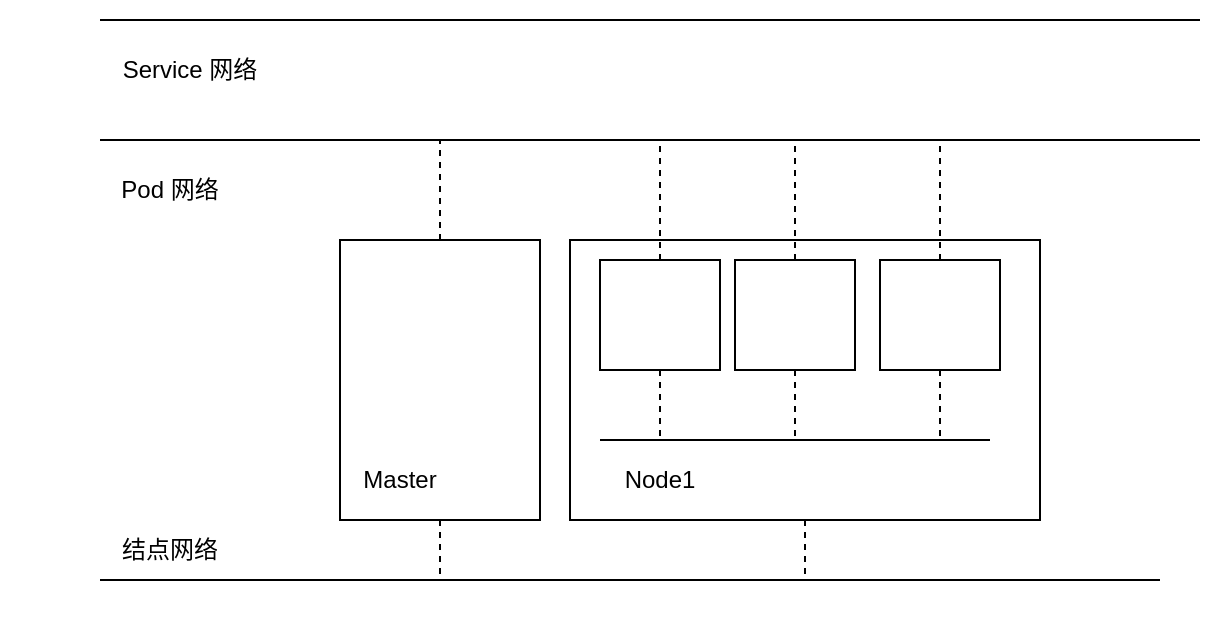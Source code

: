 <mxfile version="12.6.5" type="device"><diagram id="Hij82DcfcR7LNZ5CWWCf" name="Page-1"><mxGraphModel dx="1024" dy="592" grid="1" gridSize="10" guides="1" tooltips="1" connect="1" arrows="1" fold="1" page="1" pageScale="1" pageWidth="2339" pageHeight="3300" math="0" shadow="0"><root><mxCell id="0"/><mxCell id="1" parent="0"/><mxCell id="3hJIdfBtpz3lT32n73-v-1" value="" style="endArrow=none;html=1;" edge="1" parent="1"><mxGeometry width="50" height="50" relative="1" as="geometry"><mxPoint x="260" y="230" as="sourcePoint"/><mxPoint x="810" y="230" as="targetPoint"/></mxGeometry></mxCell><mxCell id="3hJIdfBtpz3lT32n73-v-2" value="" style="endArrow=none;html=1;" edge="1" parent="1"><mxGeometry width="50" height="50" relative="1" as="geometry"><mxPoint x="260" y="290" as="sourcePoint"/><mxPoint x="810" y="290" as="targetPoint"/></mxGeometry></mxCell><mxCell id="3hJIdfBtpz3lT32n73-v-3" value="Service 网络" style="text;html=1;strokeColor=none;fillColor=none;align=center;verticalAlign=middle;whiteSpace=wrap;rounded=0;" vertex="1" parent="1"><mxGeometry x="220" y="220" width="170" height="70" as="geometry"/></mxCell><mxCell id="3hJIdfBtpz3lT32n73-v-4" value="Pod 网络" style="text;html=1;strokeColor=none;fillColor=none;align=center;verticalAlign=middle;whiteSpace=wrap;rounded=0;" vertex="1" parent="1"><mxGeometry x="210" y="280" width="170" height="70" as="geometry"/></mxCell><mxCell id="3hJIdfBtpz3lT32n73-v-5" value="" style="endArrow=none;html=1;" edge="1" parent="1"><mxGeometry width="50" height="50" relative="1" as="geometry"><mxPoint x="260" y="510" as="sourcePoint"/><mxPoint x="790" y="510" as="targetPoint"/></mxGeometry></mxCell><mxCell id="3hJIdfBtpz3lT32n73-v-25" style="edgeStyle=orthogonalEdgeStyle;rounded=0;orthogonalLoop=1;jettySize=auto;html=1;dashed=1;endArrow=none;endFill=0;" edge="1" parent="1" source="3hJIdfBtpz3lT32n73-v-6"><mxGeometry relative="1" as="geometry"><mxPoint x="430" y="510" as="targetPoint"/></mxGeometry></mxCell><mxCell id="3hJIdfBtpz3lT32n73-v-26" style="edgeStyle=orthogonalEdgeStyle;rounded=0;orthogonalLoop=1;jettySize=auto;html=1;dashed=1;endArrow=none;endFill=0;" edge="1" parent="1" source="3hJIdfBtpz3lT32n73-v-6"><mxGeometry relative="1" as="geometry"><mxPoint x="430" y="290" as="targetPoint"/></mxGeometry></mxCell><mxCell id="3hJIdfBtpz3lT32n73-v-6" value="" style="rounded=0;whiteSpace=wrap;html=1;" vertex="1" parent="1"><mxGeometry x="380" y="340" width="100" height="140" as="geometry"/></mxCell><mxCell id="3hJIdfBtpz3lT32n73-v-20" style="edgeStyle=orthogonalEdgeStyle;rounded=0;orthogonalLoop=1;jettySize=auto;html=1;dashed=1;endArrow=none;endFill=0;" edge="1" parent="1" source="3hJIdfBtpz3lT32n73-v-7"><mxGeometry relative="1" as="geometry"><mxPoint x="612.5" y="510" as="targetPoint"/></mxGeometry></mxCell><mxCell id="3hJIdfBtpz3lT32n73-v-7" value="" style="rounded=0;whiteSpace=wrap;html=1;" vertex="1" parent="1"><mxGeometry x="495" y="340" width="235" height="140" as="geometry"/></mxCell><mxCell id="3hJIdfBtpz3lT32n73-v-12" style="edgeStyle=orthogonalEdgeStyle;rounded=0;orthogonalLoop=1;jettySize=auto;html=1;endArrow=none;endFill=0;dashed=1;" edge="1" parent="1" source="3hJIdfBtpz3lT32n73-v-8"><mxGeometry relative="1" as="geometry"><mxPoint x="540" y="290" as="targetPoint"/></mxGeometry></mxCell><mxCell id="3hJIdfBtpz3lT32n73-v-17" style="edgeStyle=orthogonalEdgeStyle;rounded=0;orthogonalLoop=1;jettySize=auto;html=1;dashed=1;endArrow=none;endFill=0;" edge="1" parent="1" source="3hJIdfBtpz3lT32n73-v-8"><mxGeometry relative="1" as="geometry"><mxPoint x="540" y="440" as="targetPoint"/></mxGeometry></mxCell><mxCell id="3hJIdfBtpz3lT32n73-v-8" value="" style="rounded=0;whiteSpace=wrap;html=1;" vertex="1" parent="1"><mxGeometry x="510" y="350" width="60" height="55" as="geometry"/></mxCell><mxCell id="3hJIdfBtpz3lT32n73-v-13" style="edgeStyle=orthogonalEdgeStyle;rounded=0;orthogonalLoop=1;jettySize=auto;html=1;dashed=1;endArrow=none;endFill=0;" edge="1" parent="1" source="3hJIdfBtpz3lT32n73-v-9"><mxGeometry relative="1" as="geometry"><mxPoint x="607.5" y="290" as="targetPoint"/></mxGeometry></mxCell><mxCell id="3hJIdfBtpz3lT32n73-v-18" style="edgeStyle=orthogonalEdgeStyle;rounded=0;orthogonalLoop=1;jettySize=auto;html=1;dashed=1;endArrow=none;endFill=0;" edge="1" parent="1" source="3hJIdfBtpz3lT32n73-v-9"><mxGeometry relative="1" as="geometry"><mxPoint x="607.5" y="440" as="targetPoint"/></mxGeometry></mxCell><mxCell id="3hJIdfBtpz3lT32n73-v-9" value="" style="rounded=0;whiteSpace=wrap;html=1;" vertex="1" parent="1"><mxGeometry x="577.5" y="350" width="60" height="55" as="geometry"/></mxCell><mxCell id="3hJIdfBtpz3lT32n73-v-14" style="edgeStyle=orthogonalEdgeStyle;rounded=0;orthogonalLoop=1;jettySize=auto;html=1;dashed=1;endArrow=none;endFill=0;" edge="1" parent="1" source="3hJIdfBtpz3lT32n73-v-10"><mxGeometry relative="1" as="geometry"><mxPoint x="680" y="290" as="targetPoint"/></mxGeometry></mxCell><mxCell id="3hJIdfBtpz3lT32n73-v-19" style="edgeStyle=orthogonalEdgeStyle;rounded=0;orthogonalLoop=1;jettySize=auto;html=1;dashed=1;endArrow=none;endFill=0;" edge="1" parent="1" source="3hJIdfBtpz3lT32n73-v-10"><mxGeometry relative="1" as="geometry"><mxPoint x="680" y="440" as="targetPoint"/></mxGeometry></mxCell><mxCell id="3hJIdfBtpz3lT32n73-v-10" value="" style="rounded=0;whiteSpace=wrap;html=1;" vertex="1" parent="1"><mxGeometry x="650" y="350" width="60" height="55" as="geometry"/></mxCell><mxCell id="3hJIdfBtpz3lT32n73-v-16" value="" style="endArrow=none;html=1;" edge="1" parent="1"><mxGeometry width="50" height="50" relative="1" as="geometry"><mxPoint x="510" y="440" as="sourcePoint"/><mxPoint x="705" y="440" as="targetPoint"/></mxGeometry></mxCell><mxCell id="3hJIdfBtpz3lT32n73-v-21" value="Node1" style="text;html=1;strokeColor=none;fillColor=none;align=center;verticalAlign=middle;whiteSpace=wrap;rounded=0;" vertex="1" parent="1"><mxGeometry x="520" y="450" width="40" height="20" as="geometry"/></mxCell><mxCell id="3hJIdfBtpz3lT32n73-v-23" value="Master" style="text;html=1;strokeColor=none;fillColor=none;align=center;verticalAlign=middle;whiteSpace=wrap;rounded=0;" vertex="1" parent="1"><mxGeometry x="390" y="450" width="40" height="20" as="geometry"/></mxCell><mxCell id="3hJIdfBtpz3lT32n73-v-27" value="结点网络" style="text;html=1;strokeColor=none;fillColor=none;align=center;verticalAlign=middle;whiteSpace=wrap;rounded=0;" vertex="1" parent="1"><mxGeometry x="210" y="460" width="170" height="70" as="geometry"/></mxCell></root></mxGraphModel></diagram></mxfile>